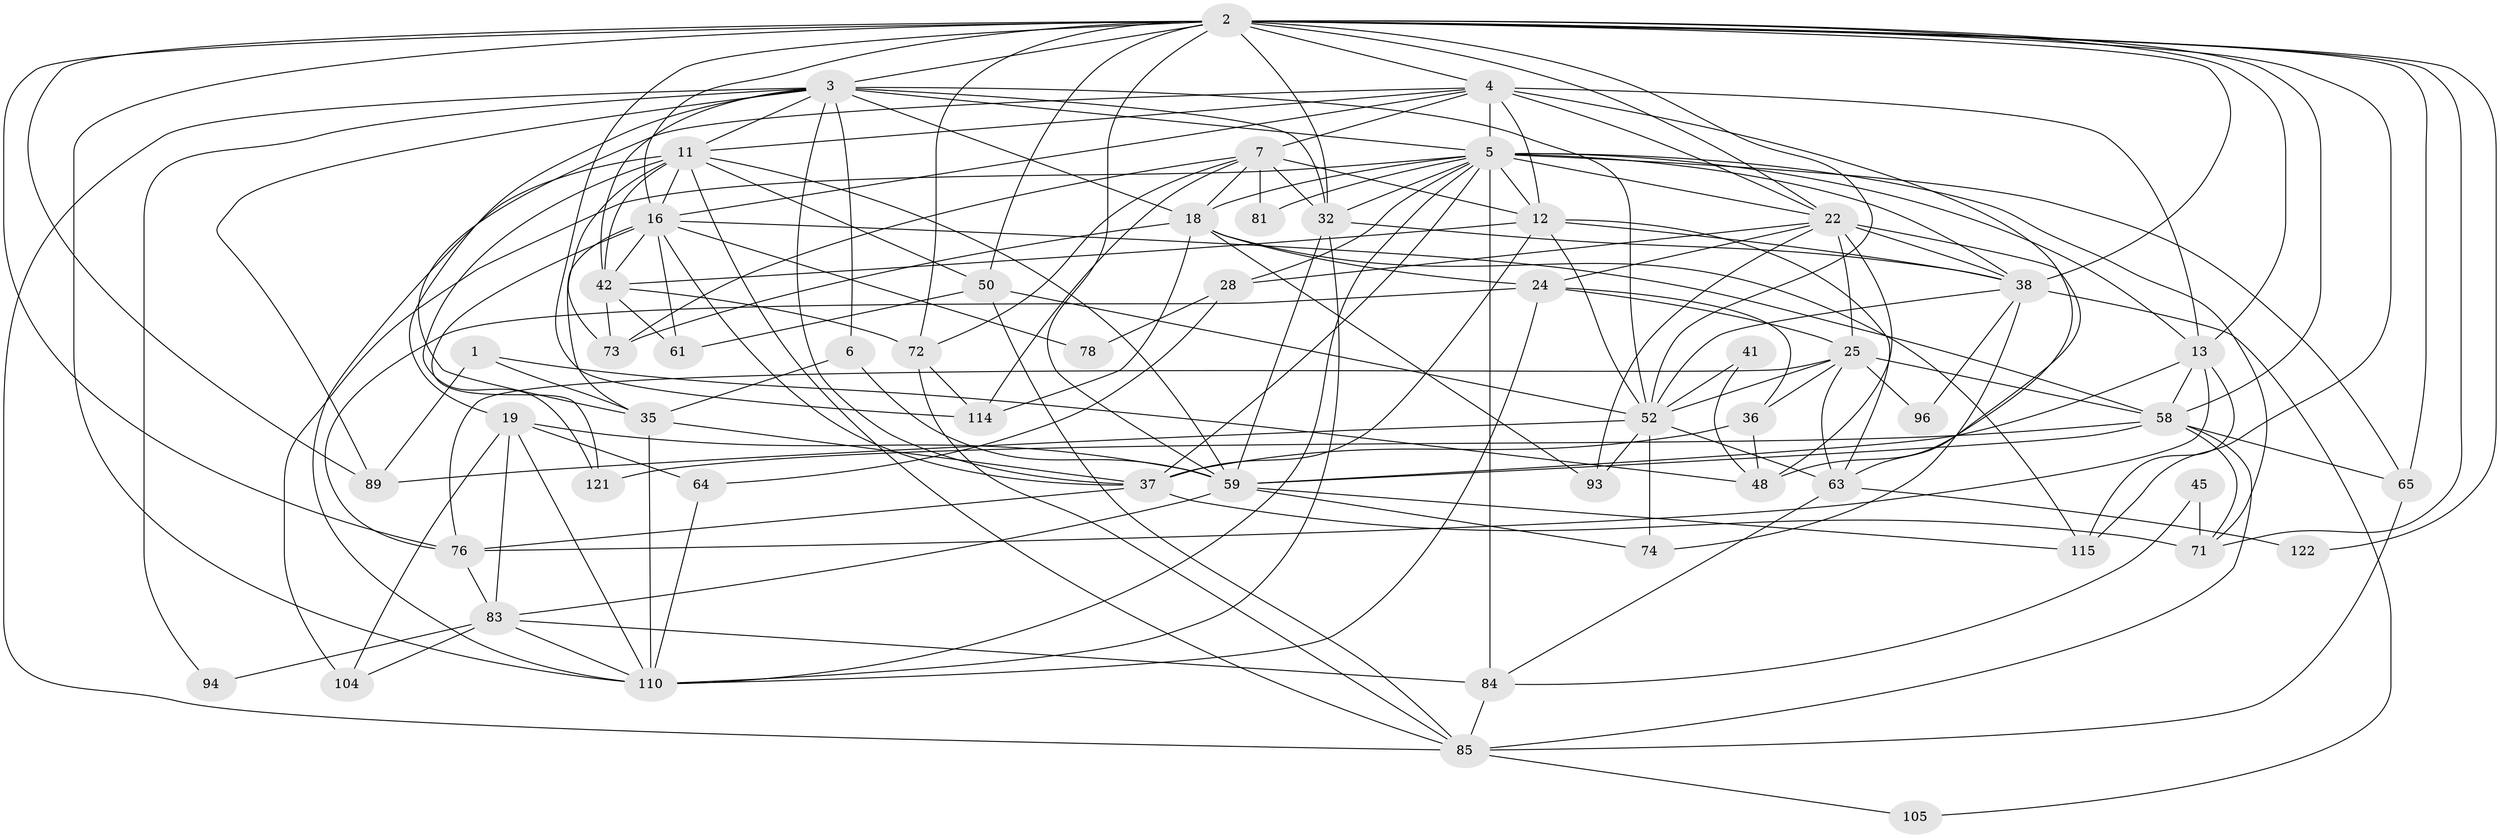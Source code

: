 // original degree distribution, {3: 0.2826086956521739, 6: 0.11594202898550725, 5: 0.15942028985507245, 4: 0.2608695652173913, 2: 0.13043478260869565, 7: 0.050724637681159424}
// Generated by graph-tools (version 1.1) at 2025/18/03/04/25 18:18:36]
// undirected, 55 vertices, 168 edges
graph export_dot {
graph [start="1"]
  node [color=gray90,style=filled];
  1;
  2 [super="+10+15+8+43"];
  3 [super="+92+99"];
  4 [super="+68+137+9+31"];
  5 [super="+14+55+17"];
  6;
  7 [super="+66+29+20"];
  11 [super="+51+75+67+80"];
  12 [super="+34+44+26"];
  13 [super="+21"];
  16 [super="+30"];
  18 [super="+131"];
  19 [super="+27+33"];
  22 [super="+56+23"];
  24 [super="+47"];
  25 [super="+138+40"];
  28 [super="+120"];
  32 [super="+54+46"];
  35 [super="+53"];
  36 [super="+116"];
  37 [super="+39+107"];
  38 [super="+57"];
  41;
  42 [super="+125"];
  45;
  48;
  50 [super="+82"];
  52 [super="+134+106"];
  58 [super="+62"];
  59 [super="+77"];
  61;
  63 [super="+90"];
  64;
  65;
  71;
  72 [super="+126"];
  73 [super="+109"];
  74;
  76 [super="+103"];
  78;
  81;
  83 [super="+88"];
  84;
  85 [super="+113"];
  89 [super="+127"];
  93;
  94;
  96;
  104;
  105;
  110 [super="+129"];
  114;
  115;
  121;
  122;
  1 -- 48;
  1 -- 89;
  1 -- 35;
  2 -- 13;
  2 -- 4;
  2 -- 71;
  2 -- 89;
  2 -- 52;
  2 -- 115;
  2 -- 38;
  2 -- 59;
  2 -- 65;
  2 -- 32;
  2 -- 3;
  2 -- 58;
  2 -- 72;
  2 -- 76;
  2 -- 110;
  2 -- 16 [weight=3];
  2 -- 114;
  2 -- 122;
  2 -- 50;
  2 -- 22;
  3 -- 18;
  3 -- 85;
  3 -- 6;
  3 -- 37;
  3 -- 42;
  3 -- 19;
  3 -- 94;
  3 -- 52;
  3 -- 32;
  3 -- 89;
  3 -- 5;
  3 -- 11;
  4 -- 48 [weight=2];
  4 -- 35;
  4 -- 11;
  4 -- 22;
  4 -- 16;
  4 -- 5 [weight=2];
  4 -- 13;
  4 -- 7;
  4 -- 12;
  5 -- 32;
  5 -- 65;
  5 -- 84;
  5 -- 22 [weight=2];
  5 -- 104 [weight=2];
  5 -- 38 [weight=3];
  5 -- 37;
  5 -- 71;
  5 -- 13;
  5 -- 18 [weight=2];
  5 -- 12 [weight=3];
  5 -- 81;
  5 -- 28;
  5 -- 110;
  6 -- 59;
  6 -- 35;
  7 -- 32 [weight=2];
  7 -- 18;
  7 -- 72;
  7 -- 81;
  7 -- 114;
  7 -- 73;
  7 -- 12 [weight=3];
  11 -- 121;
  11 -- 110;
  11 -- 50;
  11 -- 73;
  11 -- 16;
  11 -- 85;
  11 -- 59;
  11 -- 42;
  12 -- 63 [weight=3];
  12 -- 52;
  12 -- 38;
  12 -- 37;
  12 -- 42;
  13 -- 115;
  13 -- 58;
  13 -- 59;
  13 -- 76;
  16 -- 35;
  16 -- 37;
  16 -- 42;
  16 -- 78;
  16 -- 121;
  16 -- 58 [weight=2];
  16 -- 61;
  18 -- 114;
  18 -- 115;
  18 -- 24;
  18 -- 73;
  18 -- 93;
  19 -- 83;
  19 -- 64;
  19 -- 104;
  19 -- 110;
  19 -- 59;
  22 -- 48;
  22 -- 24;
  22 -- 25;
  22 -- 28;
  22 -- 38;
  22 -- 63;
  22 -- 93;
  24 -- 76;
  24 -- 25;
  24 -- 36;
  24 -- 110;
  25 -- 96;
  25 -- 63 [weight=2];
  25 -- 36;
  25 -- 52;
  25 -- 76;
  25 -- 58;
  28 -- 64;
  28 -- 78;
  32 -- 110;
  32 -- 59;
  32 -- 38;
  35 -- 37;
  35 -- 110;
  36 -- 48;
  36 -- 37;
  37 -- 71;
  37 -- 76;
  38 -- 52 [weight=2];
  38 -- 96;
  38 -- 105;
  38 -- 74;
  41 -- 48;
  41 -- 52;
  42 -- 73;
  42 -- 61;
  42 -- 72;
  45 -- 84;
  45 -- 71;
  50 -- 85;
  50 -- 61;
  50 -- 52;
  52 -- 63;
  52 -- 74;
  52 -- 93;
  52 -- 89;
  58 -- 65;
  58 -- 121;
  58 -- 71;
  58 -- 85;
  58 -- 59;
  59 -- 74;
  59 -- 83;
  59 -- 115;
  63 -- 122;
  63 -- 84;
  64 -- 110;
  65 -- 85;
  72 -- 114;
  72 -- 85;
  76 -- 83;
  83 -- 94;
  83 -- 104;
  83 -- 84;
  83 -- 110;
  84 -- 85;
  85 -- 105;
}
